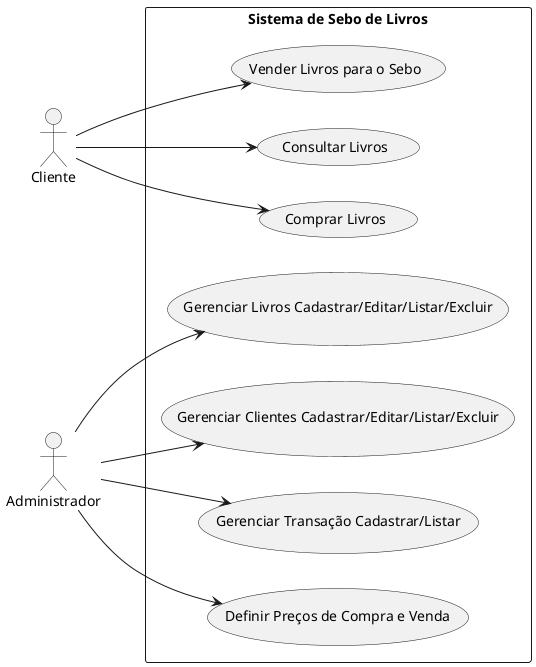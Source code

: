 @startuml caso_de_uso_sebo_de_livros
left to right direction
actor "Cliente" as Cliente
actor "Administrador" as Admin

rectangle "Sistema de Sebo de Livros" {
    (Gerenciar Livros Cadastrar/Editar/Listar/Excluir) as GerenciarLivros
    (Gerenciar Clientes Cadastrar/Editar/Listar/Excluir) as GerenciarClientes
    (Gerenciar Transação Cadastrar/Listar) as GerenciarTransação
    (Definir Preços de Compra e Venda) as DefinirPrecos

    (Consultar Livros) as ConsultarLivros
    (Comprar Livros) as Comprar
    (Vender Livros para o Sebo) as Vender

    Admin --> GerenciarLivros
    Admin --> GerenciarClientes 
    Admin --> GerenciarTransação
    Admin --> DefinirPrecos

    Cliente --> ConsultarLivros
    Cliente --> Comprar
    Cliente --> Vender
}
@enduml
